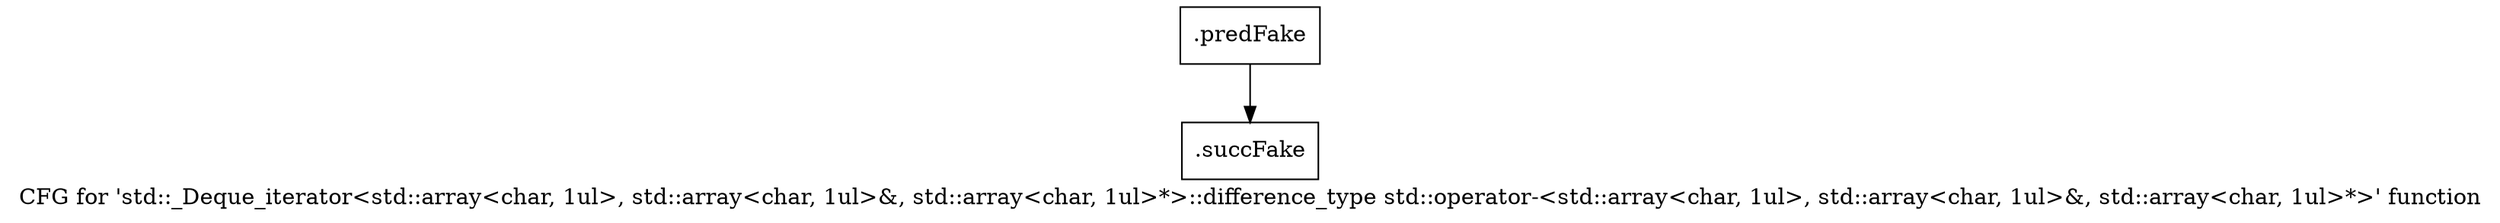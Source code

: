 digraph "CFG for 'std::_Deque_iterator\<std::array\<char, 1ul\>, std::array\<char, 1ul\>&, std::array\<char, 1ul\>*\>::difference_type std::operator-\<std::array\<char, 1ul\>, std::array\<char, 1ul\>&, std::array\<char, 1ul\>*\>' function" {
	label="CFG for 'std::_Deque_iterator\<std::array\<char, 1ul\>, std::array\<char, 1ul\>&, std::array\<char, 1ul\>*\>::difference_type std::operator-\<std::array\<char, 1ul\>, std::array\<char, 1ul\>&, std::array\<char, 1ul\>*\>' function";

	Node0x5234230 [shape=record,filename="",linenumber="",label="{.predFake}"];
	Node0x5234230 -> Node0x52d88d0[ callList="" memoryops="" filename="/home/akhilkushe/Xilinx/Vitis_HLS/2021.2/tps/lnx64/gcc-6.2.0/lib/gcc/x86_64-pc-linux-gnu/6.2.0/../../../../include/c++/6.2.0/bits/stl_deque.h" execusionnum="11"];
	Node0x52d88d0 [shape=record,filename="/home/akhilkushe/Xilinx/Vitis_HLS/2021.2/tps/lnx64/gcc-6.2.0/lib/gcc/x86_64-pc-linux-gnu/6.2.0/../../../../include/c++/6.2.0/bits/stl_deque.h",linenumber="352",label="{.succFake}"];
}
